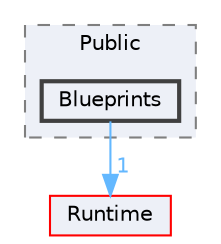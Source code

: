 digraph "Blueprints"
{
 // INTERACTIVE_SVG=YES
 // LATEX_PDF_SIZE
  bgcolor="transparent";
  edge [fontname=Helvetica,fontsize=10,labelfontname=Helvetica,labelfontsize=10];
  node [fontname=Helvetica,fontsize=10,shape=box,height=0.2,width=0.4];
  compound=true
  subgraph clusterdir_be0118a79862c4ac7fc9779a947b318a {
    graph [ bgcolor="#edf0f7", pencolor="grey50", label="Public", fontname=Helvetica,fontsize=10 style="filled,dashed", URL="dir_be0118a79862c4ac7fc9779a947b318a.html",tooltip=""]
  dir_aa6880a86947925efafb320df2633c57 [label="Blueprints", fillcolor="#edf0f7", color="grey25", style="filled,bold", URL="dir_aa6880a86947925efafb320df2633c57.html",tooltip=""];
  }
  dir_7536b172fbd480bfd146a1b1acd6856b [label="Runtime", fillcolor="#edf0f7", color="red", style="filled", URL="dir_7536b172fbd480bfd146a1b1acd6856b.html",tooltip=""];
  dir_aa6880a86947925efafb320df2633c57->dir_7536b172fbd480bfd146a1b1acd6856b [headlabel="1", labeldistance=1.5 headhref="dir_000108_000984.html" href="dir_000108_000984.html" color="steelblue1" fontcolor="steelblue1"];
}
